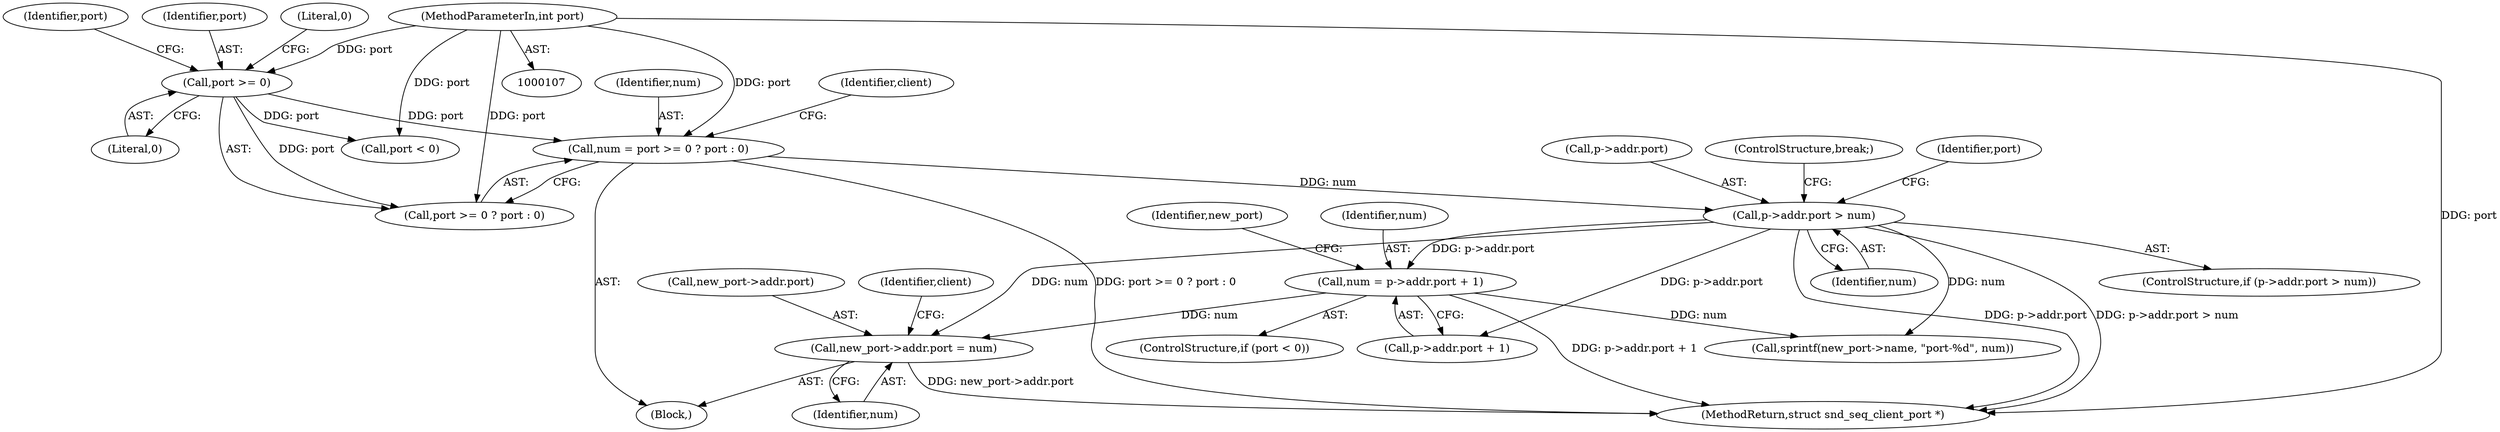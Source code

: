 digraph "0_linux_71105998845fb012937332fe2e806d443c09e026_0@pointer" {
"1000249" [label="(Call,new_port->addr.port = num)"];
"1000215" [label="(Call,p->addr.port > num)"];
"1000194" [label="(Call,num = port >= 0 ? port : 0)"];
"1000197" [label="(Call,port >= 0)"];
"1000109" [label="(MethodParameterIn,int port)"];
"1000227" [label="(Call,num = p->addr.port + 1)"];
"1000249" [label="(Call,new_port->addr.port = num)"];
"1000224" [label="(Call,port < 0)"];
"1000222" [label="(ControlStructure,break;)"];
"1000221" [label="(Identifier,num)"];
"1000199" [label="(Literal,0)"];
"1000197" [label="(Call,port >= 0)"];
"1000250" [label="(Call,new_port->addr.port)"];
"1000275" [label="(MethodReturn,struct snd_seq_client_port *)"];
"1000194" [label="(Call,num = port >= 0 ? port : 0)"];
"1000198" [label="(Identifier,port)"];
"1000214" [label="(ControlStructure,if (p->addr.port > num))"];
"1000255" [label="(Identifier,num)"];
"1000195" [label="(Identifier,num)"];
"1000196" [label="(Call,port >= 0 ? port : 0)"];
"1000227" [label="(Call,num = p->addr.port + 1)"];
"1000229" [label="(Call,p->addr.port + 1)"];
"1000225" [label="(Identifier,port)"];
"1000259" [label="(Identifier,client)"];
"1000109" [label="(MethodParameterIn,int port)"];
"1000223" [label="(ControlStructure,if (port < 0))"];
"1000267" [label="(Call,sprintf(new_port->name, \"port-%d\", num))"];
"1000215" [label="(Call,p->addr.port > num)"];
"1000239" [label="(Identifier,new_port)"];
"1000110" [label="(Block,)"];
"1000216" [label="(Call,p->addr.port)"];
"1000205" [label="(Identifier,client)"];
"1000201" [label="(Literal,0)"];
"1000200" [label="(Identifier,port)"];
"1000228" [label="(Identifier,num)"];
"1000249" -> "1000110"  [label="AST: "];
"1000249" -> "1000255"  [label="CFG: "];
"1000250" -> "1000249"  [label="AST: "];
"1000255" -> "1000249"  [label="AST: "];
"1000259" -> "1000249"  [label="CFG: "];
"1000249" -> "1000275"  [label="DDG: new_port->addr.port"];
"1000215" -> "1000249"  [label="DDG: num"];
"1000227" -> "1000249"  [label="DDG: num"];
"1000215" -> "1000214"  [label="AST: "];
"1000215" -> "1000221"  [label="CFG: "];
"1000216" -> "1000215"  [label="AST: "];
"1000221" -> "1000215"  [label="AST: "];
"1000222" -> "1000215"  [label="CFG: "];
"1000225" -> "1000215"  [label="CFG: "];
"1000215" -> "1000275"  [label="DDG: p->addr.port"];
"1000215" -> "1000275"  [label="DDG: p->addr.port > num"];
"1000194" -> "1000215"  [label="DDG: num"];
"1000215" -> "1000227"  [label="DDG: p->addr.port"];
"1000215" -> "1000229"  [label="DDG: p->addr.port"];
"1000215" -> "1000267"  [label="DDG: num"];
"1000194" -> "1000110"  [label="AST: "];
"1000194" -> "1000196"  [label="CFG: "];
"1000195" -> "1000194"  [label="AST: "];
"1000196" -> "1000194"  [label="AST: "];
"1000205" -> "1000194"  [label="CFG: "];
"1000194" -> "1000275"  [label="DDG: port >= 0 ? port : 0"];
"1000197" -> "1000194"  [label="DDG: port"];
"1000109" -> "1000194"  [label="DDG: port"];
"1000197" -> "1000196"  [label="AST: "];
"1000197" -> "1000199"  [label="CFG: "];
"1000198" -> "1000197"  [label="AST: "];
"1000199" -> "1000197"  [label="AST: "];
"1000200" -> "1000197"  [label="CFG: "];
"1000201" -> "1000197"  [label="CFG: "];
"1000109" -> "1000197"  [label="DDG: port"];
"1000197" -> "1000196"  [label="DDG: port"];
"1000197" -> "1000224"  [label="DDG: port"];
"1000109" -> "1000107"  [label="AST: "];
"1000109" -> "1000275"  [label="DDG: port"];
"1000109" -> "1000196"  [label="DDG: port"];
"1000109" -> "1000224"  [label="DDG: port"];
"1000227" -> "1000223"  [label="AST: "];
"1000227" -> "1000229"  [label="CFG: "];
"1000228" -> "1000227"  [label="AST: "];
"1000229" -> "1000227"  [label="AST: "];
"1000239" -> "1000227"  [label="CFG: "];
"1000227" -> "1000275"  [label="DDG: p->addr.port + 1"];
"1000227" -> "1000267"  [label="DDG: num"];
}
